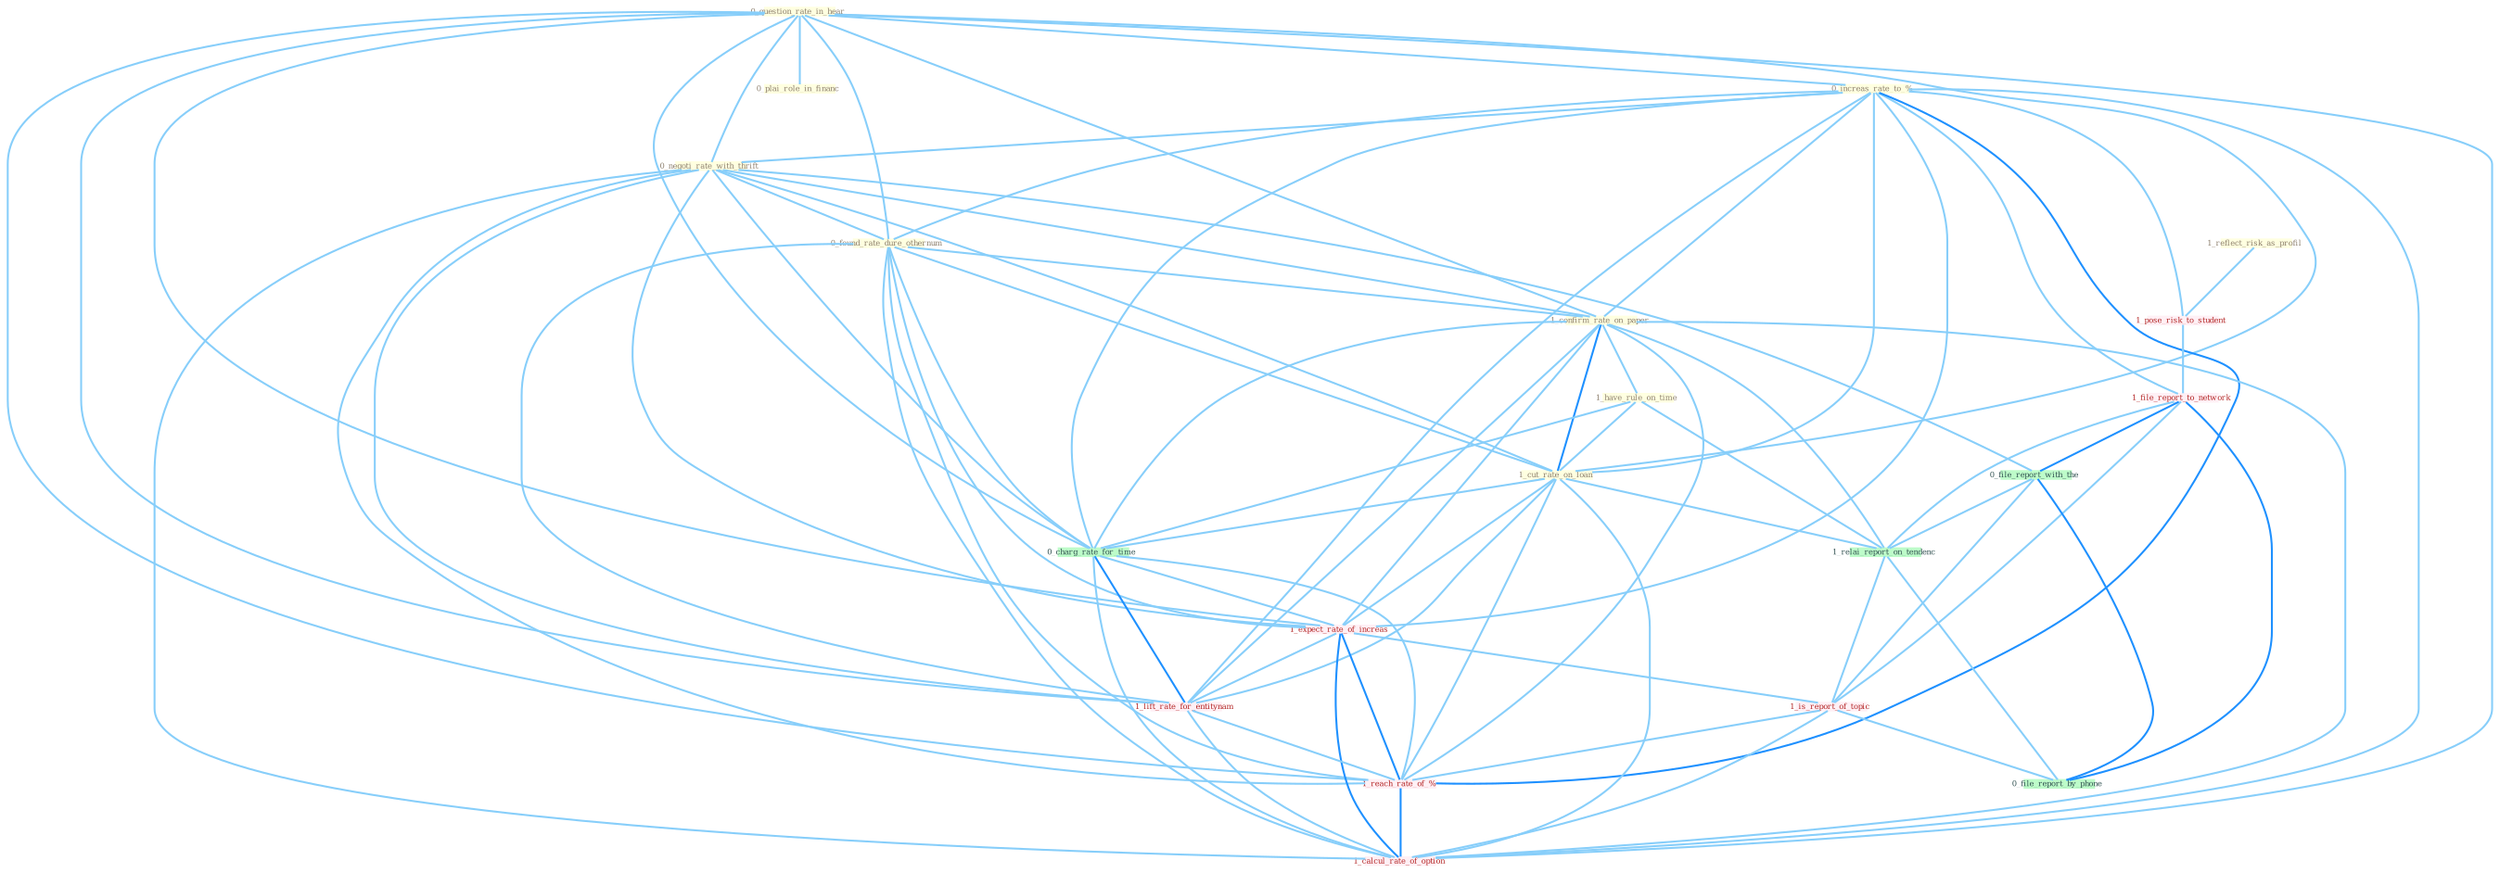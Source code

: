 Graph G{ 
    node
    [shape=polygon,style=filled,width=.5,height=.06,color="#BDFCC9",fixedsize=true,fontsize=4,
    fontcolor="#2f4f4f"];
    {node
    [color="#ffffe0", fontcolor="#8b7d6b"] "0_question_rate_in_hear " "0_increas_rate_to_% " "1_reflect_risk_as_profil " "0_negoti_rate_with_thrift " "0_found_rate_dure_othernum " "1_confirm_rate_on_paper " "1_have_rule_on_time " "1_cut_rate_on_loan " "0_plai_role_in_financ "}
{node [color="#fff0f5", fontcolor="#b22222"] "1_pose_risk_to_student " "1_file_report_to_network " "1_expect_rate_of_increas " "1_lift_rate_for_entitynam " "1_is_report_of_topic " "1_reach_rate_of_% " "1_calcul_rate_of_option "}
edge [color="#B0E2FF"];

	"0_question_rate_in_hear " -- "0_increas_rate_to_% " [w="1", color="#87cefa" ];
	"0_question_rate_in_hear " -- "0_negoti_rate_with_thrift " [w="1", color="#87cefa" ];
	"0_question_rate_in_hear " -- "0_found_rate_dure_othernum " [w="1", color="#87cefa" ];
	"0_question_rate_in_hear " -- "1_confirm_rate_on_paper " [w="1", color="#87cefa" ];
	"0_question_rate_in_hear " -- "1_cut_rate_on_loan " [w="1", color="#87cefa" ];
	"0_question_rate_in_hear " -- "0_plai_role_in_financ " [w="1", color="#87cefa" ];
	"0_question_rate_in_hear " -- "0_charg_rate_for_time " [w="1", color="#87cefa" ];
	"0_question_rate_in_hear " -- "1_expect_rate_of_increas " [w="1", color="#87cefa" ];
	"0_question_rate_in_hear " -- "1_lift_rate_for_entitynam " [w="1", color="#87cefa" ];
	"0_question_rate_in_hear " -- "1_reach_rate_of_% " [w="1", color="#87cefa" ];
	"0_question_rate_in_hear " -- "1_calcul_rate_of_option " [w="1", color="#87cefa" ];
	"0_increas_rate_to_% " -- "0_negoti_rate_with_thrift " [w="1", color="#87cefa" ];
	"0_increas_rate_to_% " -- "0_found_rate_dure_othernum " [w="1", color="#87cefa" ];
	"0_increas_rate_to_% " -- "1_confirm_rate_on_paper " [w="1", color="#87cefa" ];
	"0_increas_rate_to_% " -- "1_cut_rate_on_loan " [w="1", color="#87cefa" ];
	"0_increas_rate_to_% " -- "1_pose_risk_to_student " [w="1", color="#87cefa" ];
	"0_increas_rate_to_% " -- "1_file_report_to_network " [w="1", color="#87cefa" ];
	"0_increas_rate_to_% " -- "0_charg_rate_for_time " [w="1", color="#87cefa" ];
	"0_increas_rate_to_% " -- "1_expect_rate_of_increas " [w="1", color="#87cefa" ];
	"0_increas_rate_to_% " -- "1_lift_rate_for_entitynam " [w="1", color="#87cefa" ];
	"0_increas_rate_to_% " -- "1_reach_rate_of_% " [w="2", color="#1e90ff" , len=0.8];
	"0_increas_rate_to_% " -- "1_calcul_rate_of_option " [w="1", color="#87cefa" ];
	"1_reflect_risk_as_profil " -- "1_pose_risk_to_student " [w="1", color="#87cefa" ];
	"0_negoti_rate_with_thrift " -- "0_found_rate_dure_othernum " [w="1", color="#87cefa" ];
	"0_negoti_rate_with_thrift " -- "1_confirm_rate_on_paper " [w="1", color="#87cefa" ];
	"0_negoti_rate_with_thrift " -- "1_cut_rate_on_loan " [w="1", color="#87cefa" ];
	"0_negoti_rate_with_thrift " -- "0_file_report_with_the " [w="1", color="#87cefa" ];
	"0_negoti_rate_with_thrift " -- "0_charg_rate_for_time " [w="1", color="#87cefa" ];
	"0_negoti_rate_with_thrift " -- "1_expect_rate_of_increas " [w="1", color="#87cefa" ];
	"0_negoti_rate_with_thrift " -- "1_lift_rate_for_entitynam " [w="1", color="#87cefa" ];
	"0_negoti_rate_with_thrift " -- "1_reach_rate_of_% " [w="1", color="#87cefa" ];
	"0_negoti_rate_with_thrift " -- "1_calcul_rate_of_option " [w="1", color="#87cefa" ];
	"0_found_rate_dure_othernum " -- "1_confirm_rate_on_paper " [w="1", color="#87cefa" ];
	"0_found_rate_dure_othernum " -- "1_cut_rate_on_loan " [w="1", color="#87cefa" ];
	"0_found_rate_dure_othernum " -- "0_charg_rate_for_time " [w="1", color="#87cefa" ];
	"0_found_rate_dure_othernum " -- "1_expect_rate_of_increas " [w="1", color="#87cefa" ];
	"0_found_rate_dure_othernum " -- "1_lift_rate_for_entitynam " [w="1", color="#87cefa" ];
	"0_found_rate_dure_othernum " -- "1_reach_rate_of_% " [w="1", color="#87cefa" ];
	"0_found_rate_dure_othernum " -- "1_calcul_rate_of_option " [w="1", color="#87cefa" ];
	"1_confirm_rate_on_paper " -- "1_have_rule_on_time " [w="1", color="#87cefa" ];
	"1_confirm_rate_on_paper " -- "1_cut_rate_on_loan " [w="2", color="#1e90ff" , len=0.8];
	"1_confirm_rate_on_paper " -- "0_charg_rate_for_time " [w="1", color="#87cefa" ];
	"1_confirm_rate_on_paper " -- "1_expect_rate_of_increas " [w="1", color="#87cefa" ];
	"1_confirm_rate_on_paper " -- "1_relai_report_on_tendenc " [w="1", color="#87cefa" ];
	"1_confirm_rate_on_paper " -- "1_lift_rate_for_entitynam " [w="1", color="#87cefa" ];
	"1_confirm_rate_on_paper " -- "1_reach_rate_of_% " [w="1", color="#87cefa" ];
	"1_confirm_rate_on_paper " -- "1_calcul_rate_of_option " [w="1", color="#87cefa" ];
	"1_have_rule_on_time " -- "1_cut_rate_on_loan " [w="1", color="#87cefa" ];
	"1_have_rule_on_time " -- "0_charg_rate_for_time " [w="1", color="#87cefa" ];
	"1_have_rule_on_time " -- "1_relai_report_on_tendenc " [w="1", color="#87cefa" ];
	"1_cut_rate_on_loan " -- "0_charg_rate_for_time " [w="1", color="#87cefa" ];
	"1_cut_rate_on_loan " -- "1_expect_rate_of_increas " [w="1", color="#87cefa" ];
	"1_cut_rate_on_loan " -- "1_relai_report_on_tendenc " [w="1", color="#87cefa" ];
	"1_cut_rate_on_loan " -- "1_lift_rate_for_entitynam " [w="1", color="#87cefa" ];
	"1_cut_rate_on_loan " -- "1_reach_rate_of_% " [w="1", color="#87cefa" ];
	"1_cut_rate_on_loan " -- "1_calcul_rate_of_option " [w="1", color="#87cefa" ];
	"1_pose_risk_to_student " -- "1_file_report_to_network " [w="1", color="#87cefa" ];
	"1_file_report_to_network " -- "0_file_report_with_the " [w="2", color="#1e90ff" , len=0.8];
	"1_file_report_to_network " -- "1_relai_report_on_tendenc " [w="1", color="#87cefa" ];
	"1_file_report_to_network " -- "1_is_report_of_topic " [w="1", color="#87cefa" ];
	"1_file_report_to_network " -- "0_file_report_by_phone " [w="2", color="#1e90ff" , len=0.8];
	"0_file_report_with_the " -- "1_relai_report_on_tendenc " [w="1", color="#87cefa" ];
	"0_file_report_with_the " -- "1_is_report_of_topic " [w="1", color="#87cefa" ];
	"0_file_report_with_the " -- "0_file_report_by_phone " [w="2", color="#1e90ff" , len=0.8];
	"0_charg_rate_for_time " -- "1_expect_rate_of_increas " [w="1", color="#87cefa" ];
	"0_charg_rate_for_time " -- "1_lift_rate_for_entitynam " [w="2", color="#1e90ff" , len=0.8];
	"0_charg_rate_for_time " -- "1_reach_rate_of_% " [w="1", color="#87cefa" ];
	"0_charg_rate_for_time " -- "1_calcul_rate_of_option " [w="1", color="#87cefa" ];
	"1_expect_rate_of_increas " -- "1_lift_rate_for_entitynam " [w="1", color="#87cefa" ];
	"1_expect_rate_of_increas " -- "1_is_report_of_topic " [w="1", color="#87cefa" ];
	"1_expect_rate_of_increas " -- "1_reach_rate_of_% " [w="2", color="#1e90ff" , len=0.8];
	"1_expect_rate_of_increas " -- "1_calcul_rate_of_option " [w="2", color="#1e90ff" , len=0.8];
	"1_relai_report_on_tendenc " -- "1_is_report_of_topic " [w="1", color="#87cefa" ];
	"1_relai_report_on_tendenc " -- "0_file_report_by_phone " [w="1", color="#87cefa" ];
	"1_lift_rate_for_entitynam " -- "1_reach_rate_of_% " [w="1", color="#87cefa" ];
	"1_lift_rate_for_entitynam " -- "1_calcul_rate_of_option " [w="1", color="#87cefa" ];
	"1_is_report_of_topic " -- "1_reach_rate_of_% " [w="1", color="#87cefa" ];
	"1_is_report_of_topic " -- "0_file_report_by_phone " [w="1", color="#87cefa" ];
	"1_is_report_of_topic " -- "1_calcul_rate_of_option " [w="1", color="#87cefa" ];
	"1_reach_rate_of_% " -- "1_calcul_rate_of_option " [w="2", color="#1e90ff" , len=0.8];
}